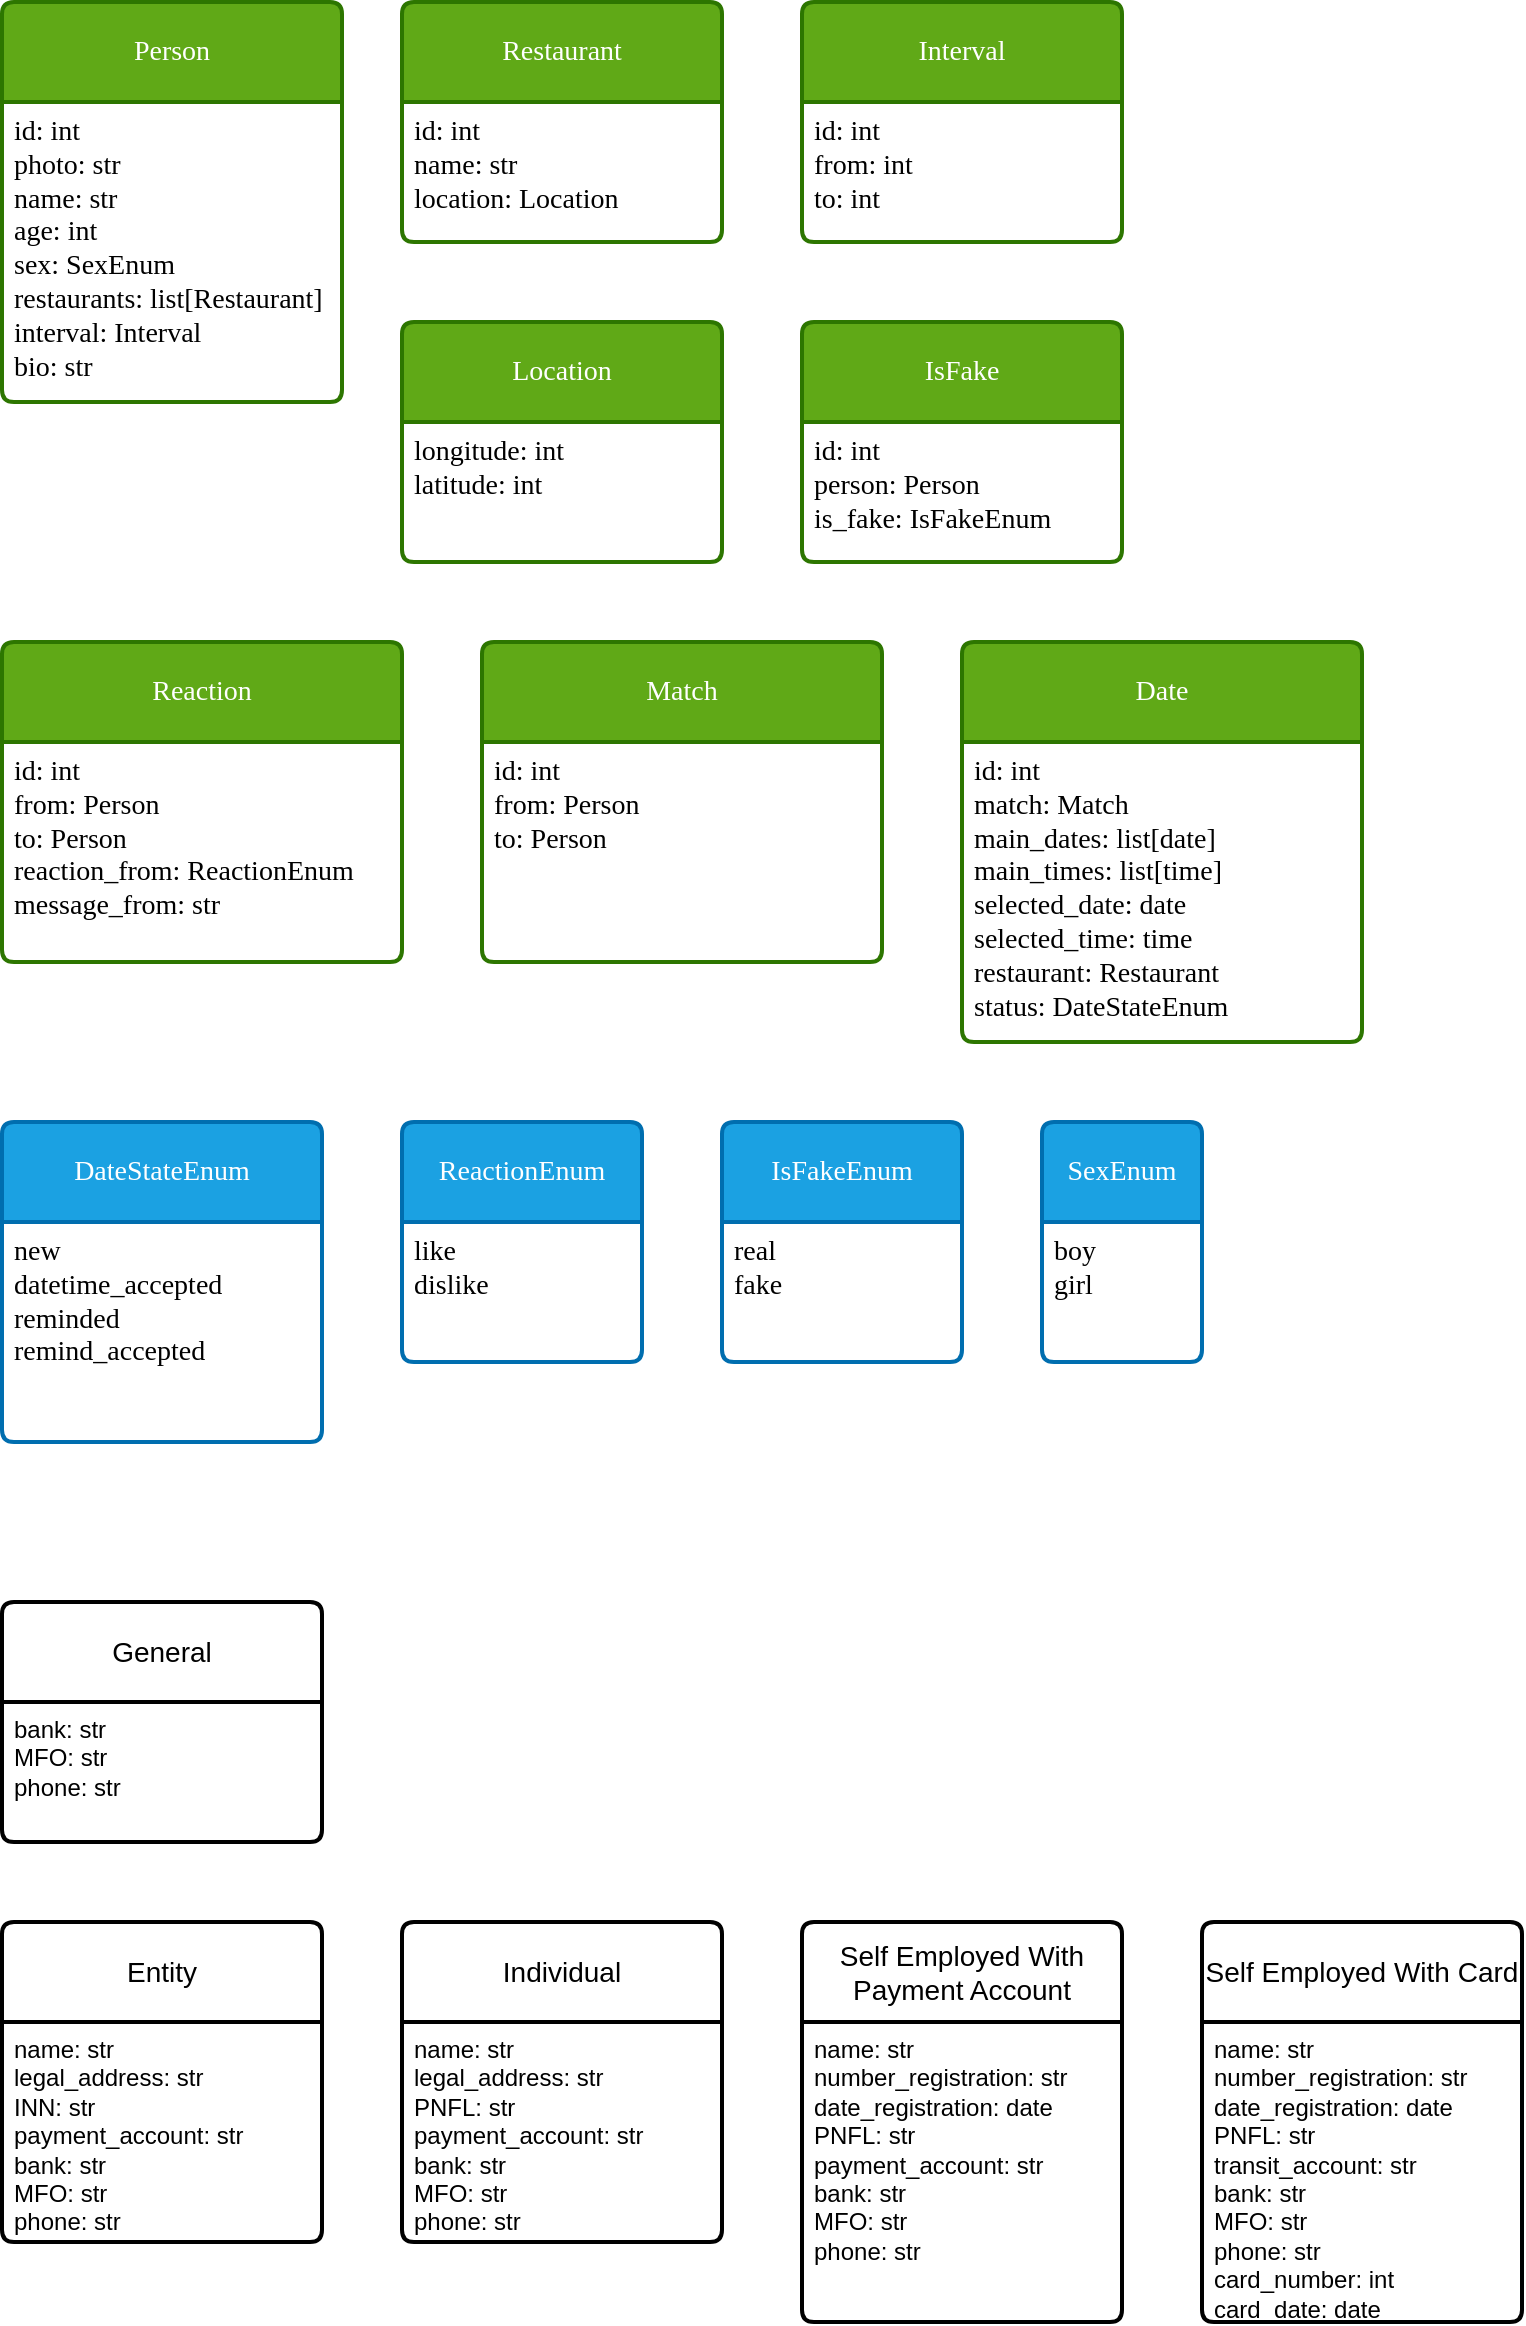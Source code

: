 <mxfile version="21.2.1" type="github">
  <diagram name="Страница 1" id="IpyKYIGc66eHT6IRMl8n">
    <mxGraphModel dx="1106" dy="470" grid="1" gridSize="10" guides="1" tooltips="1" connect="1" arrows="1" fold="1" page="1" pageScale="1" pageWidth="827" pageHeight="1169" math="0" shadow="0">
      <root>
        <mxCell id="0" />
        <mxCell id="1" parent="0" />
        <mxCell id="sQHt2j1zjNg7_AkFd3IT-1" value="Person" style="swimlane;childLayout=stackLayout;horizontal=1;startSize=50;horizontalStack=0;rounded=1;fontSize=14;fontStyle=0;strokeWidth=2;resizeParent=0;resizeLast=1;shadow=0;dashed=0;align=center;arcSize=4;whiteSpace=wrap;html=1;fontFamily=Times New Roman;fillColor=#60a917;fontColor=#ffffff;strokeColor=#2D7600;" parent="1" vertex="1">
          <mxGeometry x="40" y="40" width="170" height="200" as="geometry">
            <mxRectangle x="40" y="40" width="80" height="50" as="alternateBounds" />
          </mxGeometry>
        </mxCell>
        <mxCell id="sQHt2j1zjNg7_AkFd3IT-2" value="id: int&lt;br&gt;photo: str&lt;br&gt;name: str&lt;br style=&quot;font-size: 14px;&quot;&gt;age: int&lt;br style=&quot;font-size: 14px;&quot;&gt;sex: SexEnum&lt;br style=&quot;font-size: 14px;&quot;&gt;restaurants: list[Restaurant]&lt;br style=&quot;font-size: 14px;&quot;&gt;interval: Interval&lt;br style=&quot;font-size: 14px;&quot;&gt;bio: str" style="align=left;strokeColor=none;fillColor=none;spacingLeft=4;fontSize=14;verticalAlign=top;resizable=0;rotatable=0;part=1;html=1;fontFamily=Times New Roman;" parent="sQHt2j1zjNg7_AkFd3IT-1" vertex="1">
          <mxGeometry y="50" width="170" height="150" as="geometry" />
        </mxCell>
        <mxCell id="o55dQj6tfbEgBVc8BPkl-1" value="Restaurant" style="swimlane;childLayout=stackLayout;horizontal=1;startSize=50;horizontalStack=0;rounded=1;fontSize=14;fontStyle=0;strokeWidth=2;resizeParent=0;resizeLast=1;shadow=0;dashed=0;align=center;arcSize=4;whiteSpace=wrap;html=1;fontFamily=Times New Roman;fillColor=#60a917;fontColor=#ffffff;strokeColor=#2D7600;" parent="1" vertex="1">
          <mxGeometry x="240" y="40" width="160" height="120" as="geometry" />
        </mxCell>
        <mxCell id="o55dQj6tfbEgBVc8BPkl-2" value="id: int&lt;br&gt;name: str&lt;br&gt;location: Location" style="align=left;strokeColor=none;fillColor=none;spacingLeft=4;fontSize=14;verticalAlign=top;resizable=0;rotatable=0;part=1;html=1;fontFamily=Times New Roman;" parent="o55dQj6tfbEgBVc8BPkl-1" vertex="1">
          <mxGeometry y="50" width="160" height="70" as="geometry" />
        </mxCell>
        <mxCell id="o55dQj6tfbEgBVc8BPkl-3" value="Interval" style="swimlane;childLayout=stackLayout;horizontal=1;startSize=50;horizontalStack=0;rounded=1;fontSize=14;fontStyle=0;strokeWidth=2;resizeParent=0;resizeLast=1;shadow=0;dashed=0;align=center;arcSize=4;whiteSpace=wrap;html=1;fontFamily=Times New Roman;fillColor=#60a917;fontColor=#ffffff;strokeColor=#2D7600;" parent="1" vertex="1">
          <mxGeometry x="440" y="40" width="160" height="120" as="geometry" />
        </mxCell>
        <mxCell id="o55dQj6tfbEgBVc8BPkl-4" value="id: int&lt;br&gt;from: int&lt;br style=&quot;font-size: 14px;&quot;&gt;to: int" style="align=left;strokeColor=none;fillColor=none;spacingLeft=4;fontSize=14;verticalAlign=top;resizable=0;rotatable=0;part=1;html=1;fontFamily=Times New Roman;" parent="o55dQj6tfbEgBVc8BPkl-3" vertex="1">
          <mxGeometry y="50" width="160" height="70" as="geometry" />
        </mxCell>
        <mxCell id="o55dQj6tfbEgBVc8BPkl-5" value="Reaction" style="swimlane;childLayout=stackLayout;horizontal=1;startSize=50;horizontalStack=0;rounded=1;fontSize=14;fontStyle=0;strokeWidth=2;resizeParent=0;resizeLast=1;shadow=0;dashed=0;align=center;arcSize=4;whiteSpace=wrap;html=1;fontFamily=Times New Roman;fillColor=#60a917;fontColor=#ffffff;strokeColor=#2D7600;" parent="1" vertex="1">
          <mxGeometry x="40" y="360" width="200" height="160" as="geometry" />
        </mxCell>
        <mxCell id="o55dQj6tfbEgBVc8BPkl-6" value="id: int&lt;br&gt;from: Person&lt;br style=&quot;font-size: 14px;&quot;&gt;to: Person&lt;br&gt;reaction_from: ReactionEnum&lt;br&gt;message_from: str" style="align=left;strokeColor=none;fillColor=none;spacingLeft=4;fontSize=14;verticalAlign=top;resizable=0;rotatable=0;part=1;html=1;fontFamily=Times New Roman;" parent="o55dQj6tfbEgBVc8BPkl-5" vertex="1">
          <mxGeometry y="50" width="200" height="110" as="geometry" />
        </mxCell>
        <mxCell id="o55dQj6tfbEgBVc8BPkl-46" value="" style="rounded=1;whiteSpace=wrap;html=1;fillColor=none;" parent="o55dQj6tfbEgBVc8BPkl-5" vertex="1">
          <mxGeometry y="160" width="200" as="geometry" />
        </mxCell>
        <mxCell id="o55dQj6tfbEgBVc8BPkl-24" value="Match" style="swimlane;childLayout=stackLayout;horizontal=1;startSize=50;horizontalStack=0;rounded=1;fontSize=14;fontStyle=0;strokeWidth=2;resizeParent=0;resizeLast=1;shadow=0;dashed=0;align=center;arcSize=4;whiteSpace=wrap;html=1;fontFamily=Times New Roman;fillColor=#60a917;fontColor=#ffffff;strokeColor=#2D7600;" parent="1" vertex="1">
          <mxGeometry x="280" y="360" width="200" height="160" as="geometry" />
        </mxCell>
        <mxCell id="o55dQj6tfbEgBVc8BPkl-25" value="id: int&lt;br&gt;from: Person&lt;br style=&quot;font-size: 14px;&quot;&gt;to: Person" style="align=left;strokeColor=none;fillColor=none;spacingLeft=4;fontSize=14;verticalAlign=top;resizable=0;rotatable=0;part=1;html=1;fontFamily=Times New Roman;" parent="o55dQj6tfbEgBVc8BPkl-24" vertex="1">
          <mxGeometry y="50" width="200" height="110" as="geometry" />
        </mxCell>
        <mxCell id="o55dQj6tfbEgBVc8BPkl-26" value="Date" style="swimlane;childLayout=stackLayout;horizontal=1;startSize=50;horizontalStack=0;rounded=1;fontSize=14;fontStyle=0;strokeWidth=2;resizeParent=0;resizeLast=1;shadow=0;dashed=0;align=center;arcSize=4;whiteSpace=wrap;html=1;fontFamily=Times New Roman;fillColor=#60a917;fontColor=#ffffff;strokeColor=#2D7600;" parent="1" vertex="1">
          <mxGeometry x="520" y="360" width="200" height="200" as="geometry" />
        </mxCell>
        <mxCell id="o55dQj6tfbEgBVc8BPkl-27" value="id: int&lt;br&gt;match: Match&lt;br&gt;main_dates: list[date]&lt;br&gt;main_times: list[time]&lt;br&gt;selected_date: date&lt;br&gt;selected_time: time&lt;br&gt;restaurant: Restaurant&lt;br&gt;status: DateStateEnum" style="align=left;strokeColor=none;fillColor=none;spacingLeft=4;fontSize=14;verticalAlign=top;resizable=0;rotatable=0;part=1;html=1;fontFamily=Times New Roman;" parent="o55dQj6tfbEgBVc8BPkl-26" vertex="1">
          <mxGeometry y="50" width="200" height="150" as="geometry" />
        </mxCell>
        <mxCell id="o55dQj6tfbEgBVc8BPkl-47" value="" style="rounded=1;whiteSpace=wrap;html=1;" parent="o55dQj6tfbEgBVc8BPkl-26" vertex="1">
          <mxGeometry y="200" width="200" as="geometry" />
        </mxCell>
        <mxCell id="o55dQj6tfbEgBVc8BPkl-28" value="Location" style="swimlane;childLayout=stackLayout;horizontal=1;startSize=50;horizontalStack=0;rounded=1;fontSize=14;fontStyle=0;strokeWidth=2;resizeParent=0;resizeLast=1;shadow=0;dashed=0;align=center;arcSize=4;whiteSpace=wrap;html=1;fontFamily=Times New Roman;fillColor=#60a917;fontColor=#ffffff;strokeColor=#2D7600;" parent="1" vertex="1">
          <mxGeometry x="240" y="200" width="160" height="120" as="geometry" />
        </mxCell>
        <mxCell id="o55dQj6tfbEgBVc8BPkl-29" value="longitude: int&lt;br style=&quot;font-size: 14px;&quot;&gt;latitude: int" style="align=left;strokeColor=none;fillColor=none;spacingLeft=4;fontSize=14;verticalAlign=top;resizable=0;rotatable=0;part=1;html=1;fontFamily=Times New Roman;" parent="o55dQj6tfbEgBVc8BPkl-28" vertex="1">
          <mxGeometry y="50" width="160" height="70" as="geometry" />
        </mxCell>
        <mxCell id="o55dQj6tfbEgBVc8BPkl-30" value="IsFake" style="swimlane;childLayout=stackLayout;horizontal=1;startSize=50;horizontalStack=0;rounded=1;fontSize=14;fontStyle=0;strokeWidth=2;resizeParent=0;resizeLast=1;shadow=0;dashed=0;align=center;arcSize=4;whiteSpace=wrap;html=1;fontFamily=Times New Roman;fillColor=#60a917;fontColor=#ffffff;strokeColor=#2D7600;" parent="1" vertex="1">
          <mxGeometry x="440" y="200" width="160" height="120" as="geometry" />
        </mxCell>
        <mxCell id="o55dQj6tfbEgBVc8BPkl-31" value="id: int&lt;br&gt;person: Person&lt;br&gt;is_fake: IsFakeEnum" style="align=left;strokeColor=none;fillColor=none;spacingLeft=4;fontSize=14;verticalAlign=top;resizable=0;rotatable=0;part=1;html=1;fontFamily=Times New Roman;" parent="o55dQj6tfbEgBVc8BPkl-30" vertex="1">
          <mxGeometry y="50" width="160" height="70" as="geometry" />
        </mxCell>
        <mxCell id="o55dQj6tfbEgBVc8BPkl-32" value="DateStateEnum" style="swimlane;childLayout=stackLayout;horizontal=1;startSize=50;horizontalStack=0;rounded=1;fontSize=14;fontStyle=0;strokeWidth=2;resizeParent=0;resizeLast=1;shadow=0;dashed=0;align=center;arcSize=4;whiteSpace=wrap;html=1;fontFamily=Times New Roman;fillColor=#1ba1e2;fontColor=#ffffff;strokeColor=#006EAF;" parent="1" vertex="1">
          <mxGeometry x="40" y="600" width="160" height="160" as="geometry" />
        </mxCell>
        <mxCell id="o55dQj6tfbEgBVc8BPkl-33" value="new&lt;br&gt;datetime_accepted&lt;br&gt;reminded&lt;br&gt;remind_accepted" style="align=left;strokeColor=none;fillColor=none;spacingLeft=4;fontSize=14;verticalAlign=top;resizable=0;rotatable=0;part=1;html=1;fontFamily=Times New Roman;" parent="o55dQj6tfbEgBVc8BPkl-32" vertex="1">
          <mxGeometry y="50" width="160" height="110" as="geometry" />
        </mxCell>
        <mxCell id="o55dQj6tfbEgBVc8BPkl-34" value="SexEnum" style="swimlane;childLayout=stackLayout;horizontal=1;startSize=50;horizontalStack=0;rounded=1;fontSize=14;fontStyle=0;strokeWidth=2;resizeParent=0;resizeLast=1;shadow=0;dashed=0;align=center;arcSize=4;whiteSpace=wrap;html=1;fontFamily=Times New Roman;fillColor=#1ba1e2;fontColor=#ffffff;strokeColor=#006EAF;" parent="1" vertex="1">
          <mxGeometry x="560" y="600" width="80" height="120" as="geometry" />
        </mxCell>
        <mxCell id="o55dQj6tfbEgBVc8BPkl-35" value="boy&lt;br&gt;girl" style="align=left;strokeColor=none;fillColor=none;spacingLeft=4;fontSize=14;verticalAlign=top;resizable=0;rotatable=0;part=1;html=1;fontFamily=Times New Roman;" parent="o55dQj6tfbEgBVc8BPkl-34" vertex="1">
          <mxGeometry y="50" width="80" height="70" as="geometry" />
        </mxCell>
        <mxCell id="o55dQj6tfbEgBVc8BPkl-36" value="ReactionEnum" style="swimlane;childLayout=stackLayout;horizontal=1;startSize=50;horizontalStack=0;rounded=1;fontSize=14;fontStyle=0;strokeWidth=2;resizeParent=0;resizeLast=1;shadow=0;dashed=0;align=center;arcSize=4;whiteSpace=wrap;html=1;fontFamily=Times New Roman;fillColor=#1ba1e2;fontColor=#ffffff;strokeColor=#006EAF;" parent="1" vertex="1">
          <mxGeometry x="240" y="600" width="120" height="120" as="geometry" />
        </mxCell>
        <mxCell id="o55dQj6tfbEgBVc8BPkl-37" value="like&lt;br&gt;dislike" style="align=left;strokeColor=none;fillColor=none;spacingLeft=4;fontSize=14;verticalAlign=top;resizable=0;rotatable=0;part=1;html=1;fontFamily=Times New Roman;" parent="o55dQj6tfbEgBVc8BPkl-36" vertex="1">
          <mxGeometry y="50" width="120" height="70" as="geometry" />
        </mxCell>
        <mxCell id="o55dQj6tfbEgBVc8BPkl-38" value="IsFakeEnum" style="swimlane;childLayout=stackLayout;horizontal=1;startSize=50;horizontalStack=0;rounded=1;fontSize=14;fontStyle=0;strokeWidth=2;resizeParent=0;resizeLast=1;shadow=0;dashed=0;align=center;arcSize=4;whiteSpace=wrap;html=1;fontFamily=Times New Roman;fillColor=#1ba1e2;fontColor=#ffffff;strokeColor=#006EAF;" parent="1" vertex="1">
          <mxGeometry x="400" y="600" width="120" height="120" as="geometry" />
        </mxCell>
        <mxCell id="o55dQj6tfbEgBVc8BPkl-39" value="real&lt;br&gt;fake" style="align=left;strokeColor=none;fillColor=none;spacingLeft=4;fontSize=14;verticalAlign=top;resizable=0;rotatable=0;part=1;html=1;fontFamily=Times New Roman;" parent="o55dQj6tfbEgBVc8BPkl-38" vertex="1">
          <mxGeometry y="50" width="120" height="70" as="geometry" />
        </mxCell>
        <mxCell id="1HN1eMHKt9tJ6cDpkiC3-1" value="General" style="swimlane;childLayout=stackLayout;horizontal=1;startSize=50;horizontalStack=0;rounded=1;fontSize=14;fontStyle=0;strokeWidth=2;resizeParent=0;resizeLast=1;shadow=0;dashed=0;align=center;arcSize=4;whiteSpace=wrap;html=1;" vertex="1" parent="1">
          <mxGeometry x="40" y="840" width="160" height="120" as="geometry" />
        </mxCell>
        <mxCell id="1HN1eMHKt9tJ6cDpkiC3-2" value="bank: str&lt;br&gt;MFO: str&lt;br&gt;phone: str" style="align=left;strokeColor=none;fillColor=none;spacingLeft=4;fontSize=12;verticalAlign=top;resizable=0;rotatable=0;part=1;html=1;" vertex="1" parent="1HN1eMHKt9tJ6cDpkiC3-1">
          <mxGeometry y="50" width="160" height="70" as="geometry" />
        </mxCell>
        <mxCell id="1HN1eMHKt9tJ6cDpkiC3-3" value="Entity" style="swimlane;childLayout=stackLayout;horizontal=1;startSize=50;horizontalStack=0;rounded=1;fontSize=14;fontStyle=0;strokeWidth=2;resizeParent=0;resizeLast=1;shadow=0;dashed=0;align=center;arcSize=4;whiteSpace=wrap;html=1;" vertex="1" parent="1">
          <mxGeometry x="40" y="1000" width="160" height="160" as="geometry" />
        </mxCell>
        <mxCell id="1HN1eMHKt9tJ6cDpkiC3-4" value="name: str&lt;br&gt;legal_address: str&lt;br&gt;INN: str&lt;br&gt;payment_account: str&lt;br&gt;bank: str&lt;br&gt;MFO: str&lt;br&gt;phone: str" style="align=left;strokeColor=none;fillColor=none;spacingLeft=4;fontSize=12;verticalAlign=top;resizable=0;rotatable=0;part=1;html=1;" vertex="1" parent="1HN1eMHKt9tJ6cDpkiC3-3">
          <mxGeometry y="50" width="160" height="110" as="geometry" />
        </mxCell>
        <mxCell id="1HN1eMHKt9tJ6cDpkiC3-6" value="Individual" style="swimlane;childLayout=stackLayout;horizontal=1;startSize=50;horizontalStack=0;rounded=1;fontSize=14;fontStyle=0;strokeWidth=2;resizeParent=0;resizeLast=1;shadow=0;dashed=0;align=center;arcSize=4;whiteSpace=wrap;html=1;" vertex="1" parent="1">
          <mxGeometry x="240" y="1000" width="160" height="160" as="geometry">
            <mxRectangle x="240" y="1000" width="100" height="50" as="alternateBounds" />
          </mxGeometry>
        </mxCell>
        <mxCell id="1HN1eMHKt9tJ6cDpkiC3-7" value="name: str&lt;br&gt;legal_address: str&lt;br&gt;PNFL: str&lt;br&gt;payment_account: str&lt;br&gt;bank: str&lt;br&gt;MFO: str&lt;br&gt;phone: str" style="align=left;strokeColor=none;fillColor=none;spacingLeft=4;fontSize=12;verticalAlign=top;resizable=0;rotatable=0;part=1;html=1;" vertex="1" parent="1HN1eMHKt9tJ6cDpkiC3-6">
          <mxGeometry y="50" width="160" height="110" as="geometry" />
        </mxCell>
        <mxCell id="1HN1eMHKt9tJ6cDpkiC3-8" value="Self Employed With Payment Account" style="swimlane;childLayout=stackLayout;horizontal=1;startSize=50;horizontalStack=0;rounded=1;fontSize=14;fontStyle=0;strokeWidth=2;resizeParent=0;resizeLast=1;shadow=0;dashed=0;align=center;arcSize=4;whiteSpace=wrap;html=1;" vertex="1" parent="1">
          <mxGeometry x="440" y="1000" width="160" height="200" as="geometry" />
        </mxCell>
        <mxCell id="1HN1eMHKt9tJ6cDpkiC3-9" value="name: str&lt;br&gt;number_registration: str&lt;br&gt;date_registration: date&lt;br&gt;PNFL: str&lt;br&gt;payment_account: str&lt;br&gt;bank: str&lt;br&gt;MFO: str&lt;br&gt;phone: str" style="align=left;strokeColor=none;fillColor=none;spacingLeft=4;fontSize=12;verticalAlign=top;resizable=0;rotatable=0;part=1;html=1;" vertex="1" parent="1HN1eMHKt9tJ6cDpkiC3-8">
          <mxGeometry y="50" width="160" height="150" as="geometry" />
        </mxCell>
        <mxCell id="1HN1eMHKt9tJ6cDpkiC3-10" value="Self Employed With Card" style="swimlane;childLayout=stackLayout;horizontal=1;startSize=50;horizontalStack=0;rounded=1;fontSize=14;fontStyle=0;strokeWidth=2;resizeParent=0;resizeLast=1;shadow=0;dashed=0;align=center;arcSize=4;whiteSpace=wrap;html=1;" vertex="1" parent="1">
          <mxGeometry x="640" y="1000" width="160" height="200" as="geometry" />
        </mxCell>
        <mxCell id="1HN1eMHKt9tJ6cDpkiC3-11" value="name: str&lt;br&gt;number_registration: str&lt;br&gt;date_registration: date&lt;br&gt;PNFL: str&lt;br&gt;transit_account: str&lt;br&gt;bank: str&lt;br&gt;MFO: str&lt;br&gt;phone: str&lt;br&gt;card_number: int&lt;br&gt;card_date: date" style="align=left;strokeColor=none;fillColor=none;spacingLeft=4;fontSize=12;verticalAlign=top;resizable=0;rotatable=0;part=1;html=1;" vertex="1" parent="1HN1eMHKt9tJ6cDpkiC3-10">
          <mxGeometry y="50" width="160" height="150" as="geometry" />
        </mxCell>
      </root>
    </mxGraphModel>
  </diagram>
</mxfile>
